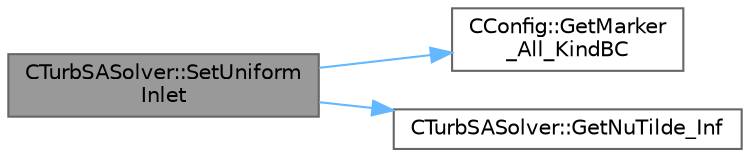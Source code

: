 digraph "CTurbSASolver::SetUniformInlet"
{
 // LATEX_PDF_SIZE
  bgcolor="transparent";
  edge [fontname=Helvetica,fontsize=10,labelfontname=Helvetica,labelfontsize=10];
  node [fontname=Helvetica,fontsize=10,shape=box,height=0.2,width=0.4];
  rankdir="LR";
  Node1 [id="Node000001",label="CTurbSASolver::SetUniform\lInlet",height=0.2,width=0.4,color="gray40", fillcolor="grey60", style="filled", fontcolor="black",tooltip="Set a uniform inlet profile."];
  Node1 -> Node2 [id="edge1_Node000001_Node000002",color="steelblue1",style="solid",tooltip=" "];
  Node2 [id="Node000002",label="CConfig::GetMarker\l_All_KindBC",height=0.2,width=0.4,color="grey40", fillcolor="white", style="filled",URL="$classCConfig.html#ae003cd8f406eaaa91849a774c9a20730",tooltip="Get the kind of boundary for each marker."];
  Node1 -> Node3 [id="edge2_Node000001_Node000003",color="steelblue1",style="solid",tooltip=" "];
  Node3 [id="Node000003",label="CTurbSASolver::GetNuTilde_Inf",height=0.2,width=0.4,color="grey40", fillcolor="white", style="filled",URL="$classCTurbSASolver.html#ad22d6239808f42d62ea07f1bb18d44cd",tooltip="Get the value of nu tilde at the far-field."];
}
